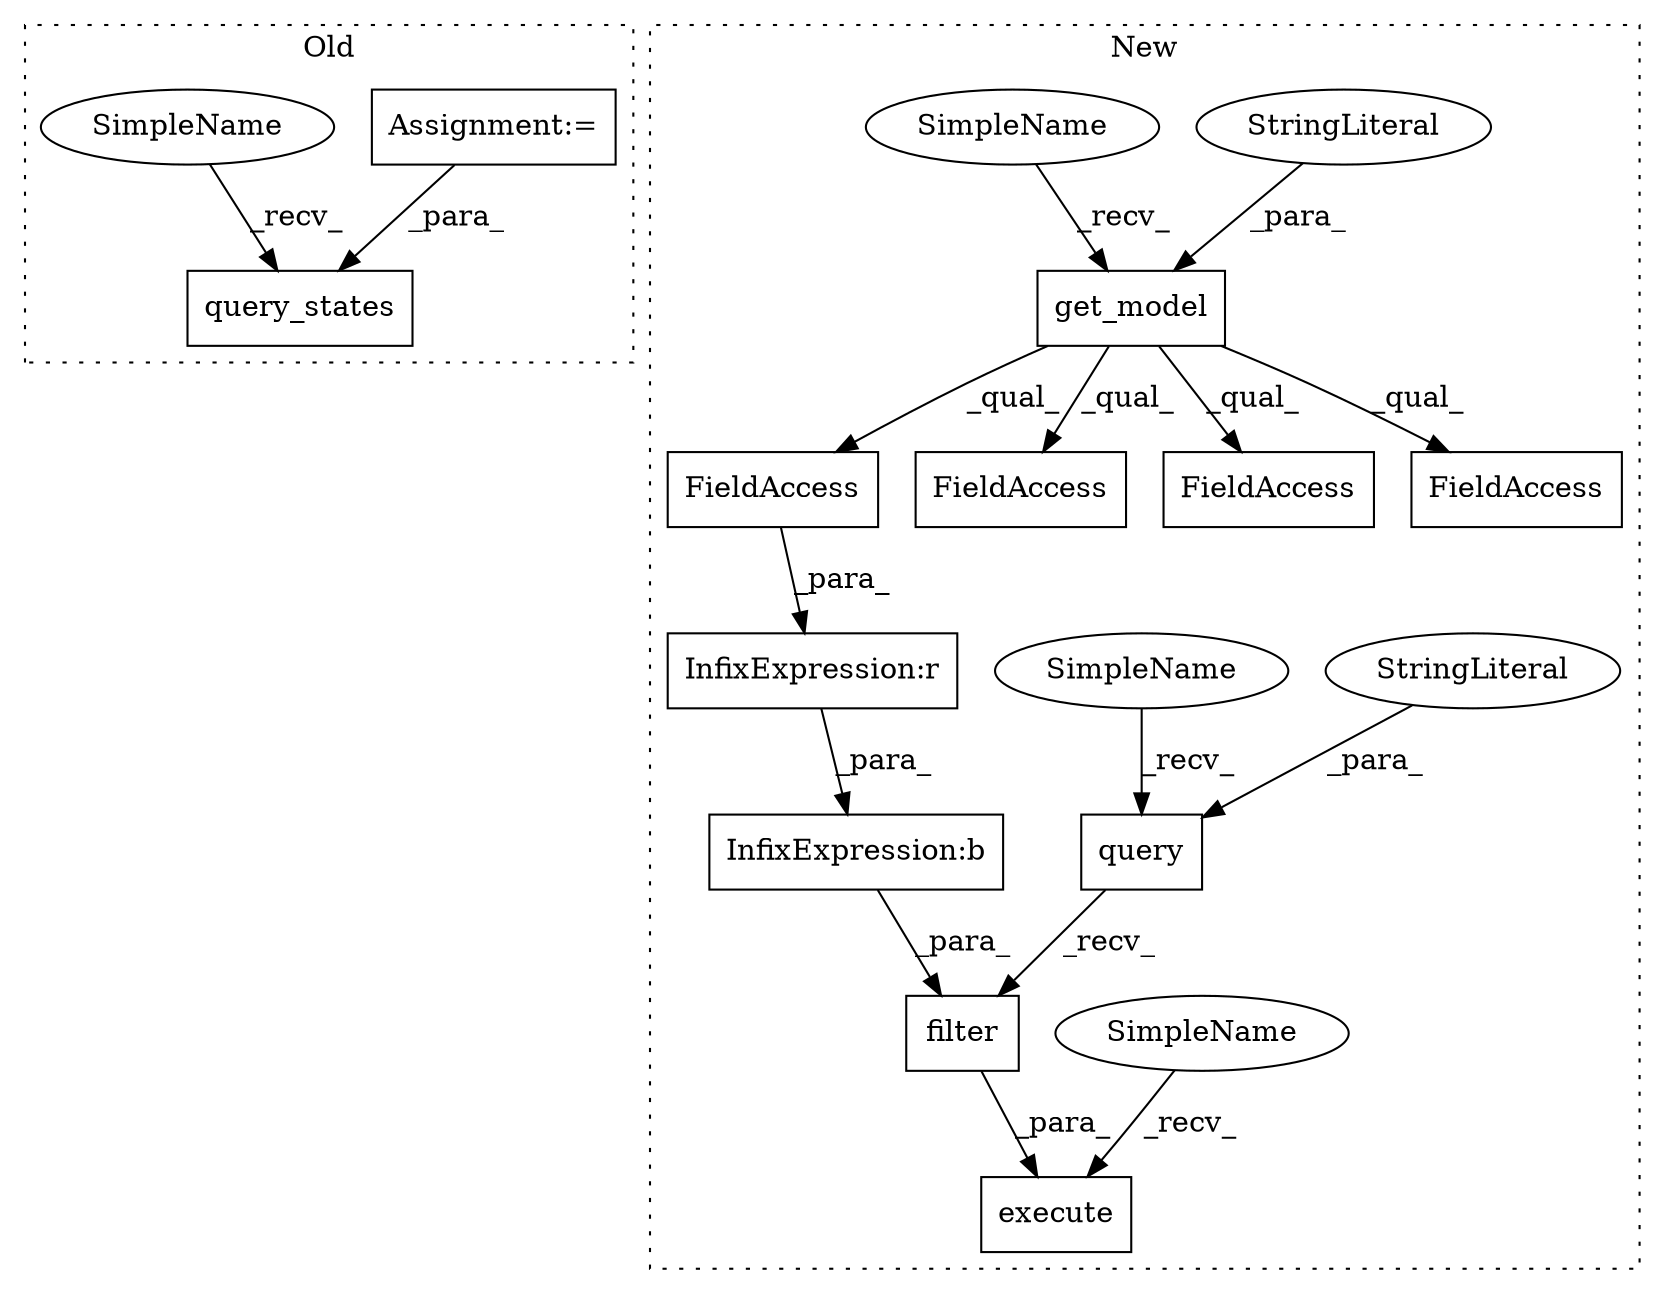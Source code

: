 digraph G {
subgraph cluster0 {
1 [label="query_states" a="32" s="2061,2084" l="13,1" shape="box"];
14 [label="Assignment:=" a="7" s="1587" l="30" shape="box"];
15 [label="SimpleName" a="42" s="2052" l="8" shape="ellipse"];
label = "Old";
style="dotted";
}
subgraph cluster1 {
2 [label="get_model" a="32" s="1220,1238" l="10,1" shape="box"];
3 [label="query" a="32" s="1260,1274" l="6,1" shape="box"];
4 [label="FieldAccess" a="22" s="1349" l="19" shape="box"];
5 [label="StringLiteral" a="45" s="1230" l="8" shape="ellipse"];
6 [label="StringLiteral" a="45" s="1266" l="8" shape="ellipse"];
7 [label="filter" a="32" s="1276,1446" l="7,1" shape="box"];
8 [label="FieldAccess" a="22" s="1375" l="13" shape="box"];
9 [label="FieldAccess" a="22" s="1502" l="19" shape="box"];
10 [label="FieldAccess" a="22" s="1284" l="13" shape="box"];
11 [label="InfixExpression:b" a="27" s="1370" l="3" shape="box"];
12 [label="execute" a="32" s="1727,1787" l="8,1" shape="box"];
13 [label="InfixExpression:r" a="27" s="1345" l="4" shape="box"];
16 [label="SimpleName" a="42" s="1718" l="8" shape="ellipse"];
17 [label="SimpleName" a="42" s="1251" l="8" shape="ellipse"];
18 [label="SimpleName" a="42" s="1211" l="8" shape="ellipse"];
label = "New";
style="dotted";
}
2 -> 8 [label="_qual_"];
2 -> 10 [label="_qual_"];
2 -> 9 [label="_qual_"];
2 -> 4 [label="_qual_"];
3 -> 7 [label="_recv_"];
4 -> 13 [label="_para_"];
5 -> 2 [label="_para_"];
6 -> 3 [label="_para_"];
7 -> 12 [label="_para_"];
11 -> 7 [label="_para_"];
13 -> 11 [label="_para_"];
14 -> 1 [label="_para_"];
15 -> 1 [label="_recv_"];
16 -> 12 [label="_recv_"];
17 -> 3 [label="_recv_"];
18 -> 2 [label="_recv_"];
}